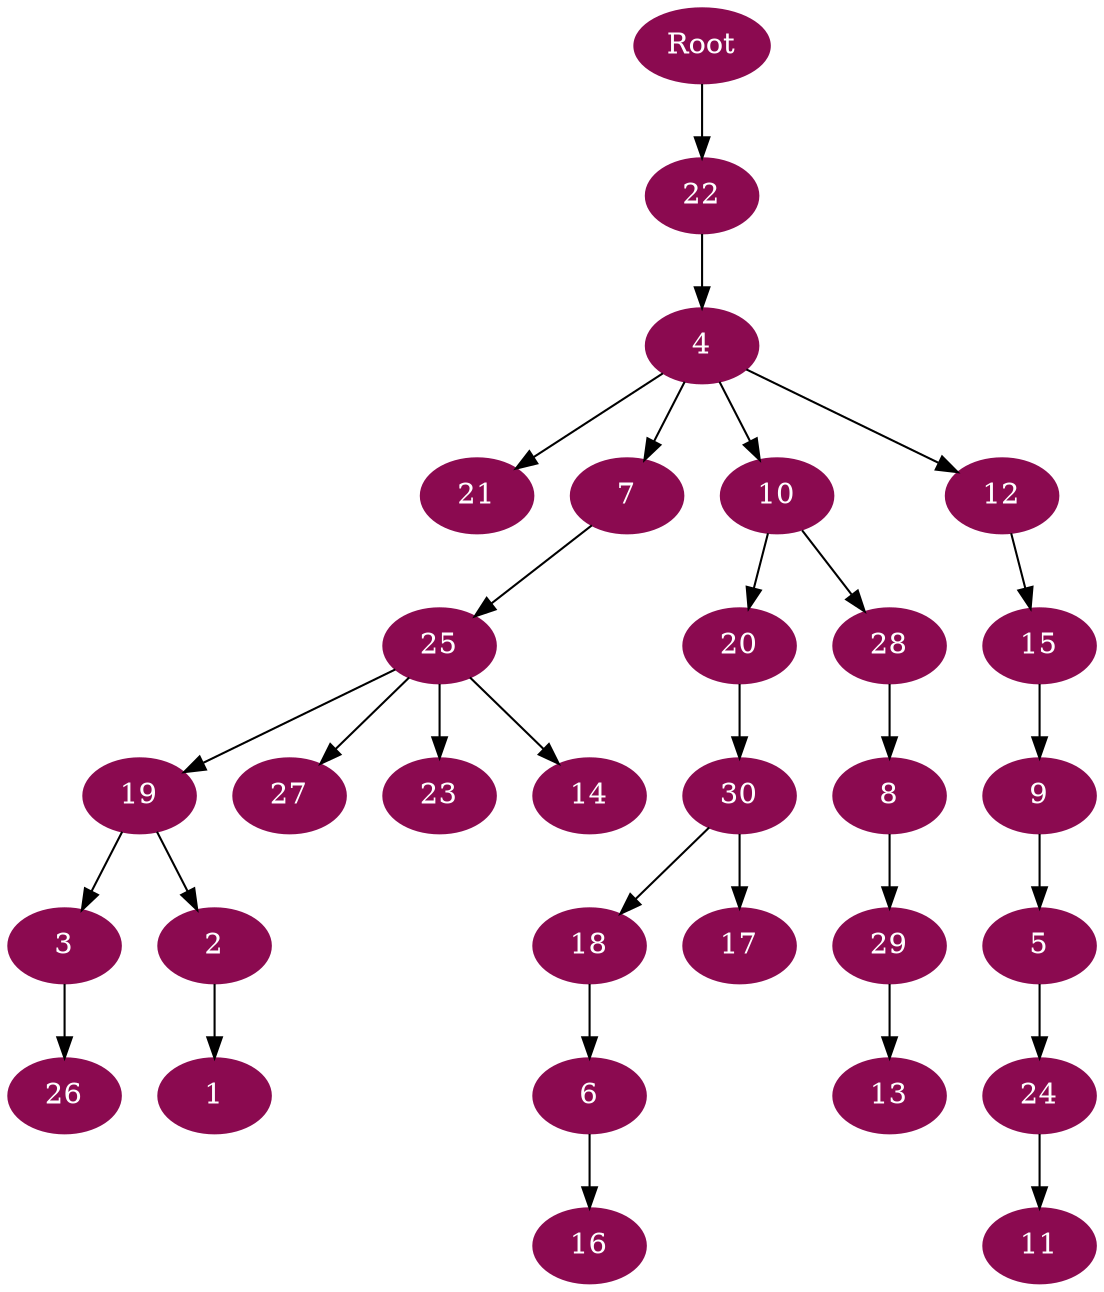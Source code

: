 digraph G {
node [color=deeppink4, style=filled, fontcolor=white];
Root -> 22;
22 -> 4;
4 -> 21;
4 -> 7;
7 -> 25;
25 -> 19;
19 -> 3;
3 -> 26;
19 -> 2;
2 -> 1;
25 -> 27;
25 -> 23;
25 -> 14;
4 -> 10;
10 -> 20;
20 -> 30;
30 -> 18;
18 -> 6;
6 -> 16;
30 -> 17;
10 -> 28;
28 -> 8;
8 -> 29;
29 -> 13;
4 -> 12;
12 -> 15;
15 -> 9;
9 -> 5;
5 -> 24;
24 -> 11;
}

